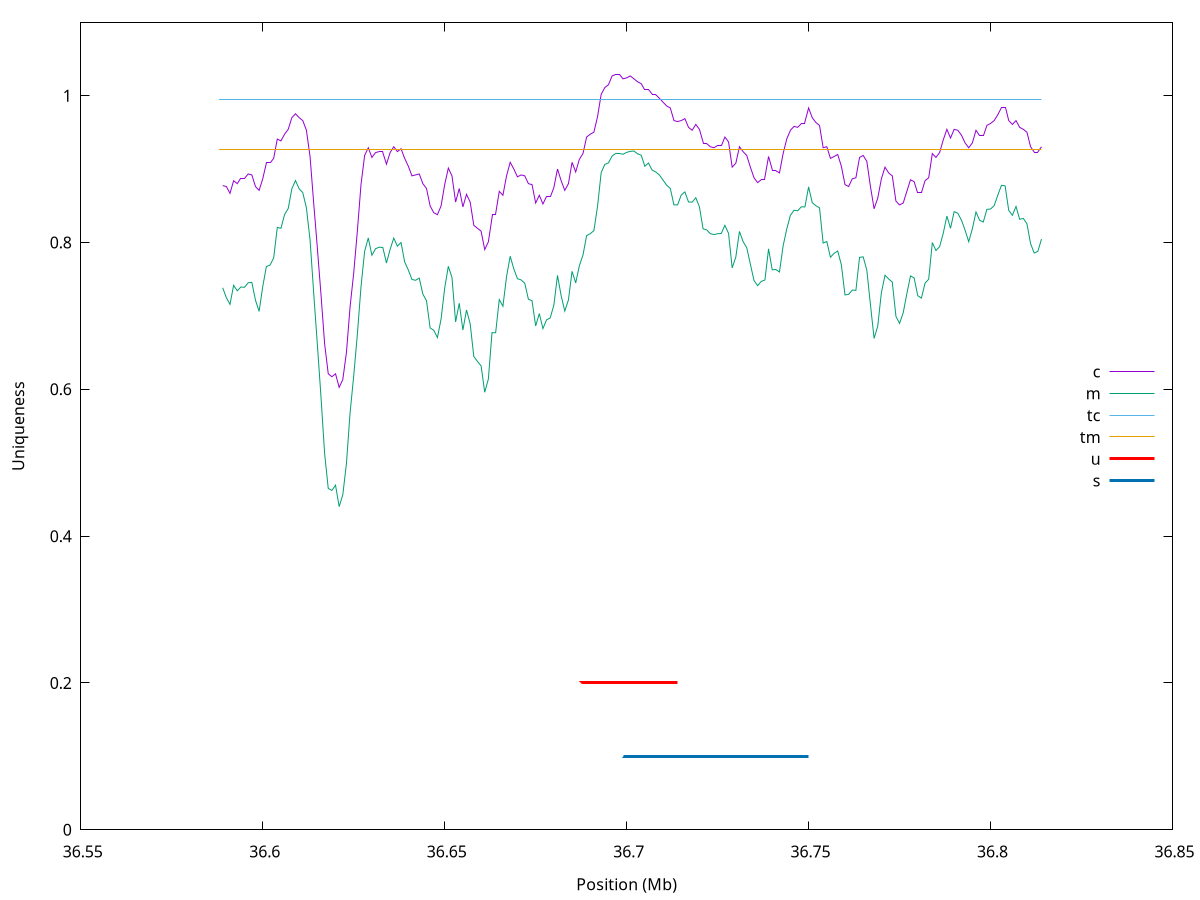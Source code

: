 set terminal postscript eps color size 12cm,7cm
set output "chr21.ps"
set xlabel "Position (Mb)"
set ylabel "Uniqueness"
set key right center
plot[*:*][0:1.1] "-" t "c" w l, "-" t "m" w l, "-" t "tc" w l, "-" t "tm" w l, "-" t "u" w l lw 3 lc "red", "-" t "s" w l lw 3
36.589	0.8776
36.59	0.8763
36.591	0.8670
36.592	0.8842
36.593	0.8802
36.594	0.8868
36.595	0.8868
36.596	0.8934
36.597	0.8921
36.598	0.8763
36.599	0.8710
36.6	0.8868
36.601	0.9093
36.602	0.9093
36.603	0.9146
36.604	0.9410
36.605	0.9384
36.606	0.9476
36.607	0.9542
36.608	0.9701
36.609	0.9754
36.61	0.9701
36.611	0.9661
36.612	0.9529
36.613	0.9172
36.614	0.8538
36.615	0.7930
36.616	0.7296
36.617	0.6622
36.618	0.6212
36.619	0.6172
36.62	0.6212
36.621	0.6027
36.622	0.6133
36.623	0.6503
36.624	0.7124
36.625	0.7586
36.626	0.8155
36.627	0.8789
36.628	0.9186
36.629	0.9291
36.63	0.9159
36.631	0.9225
36.632	0.9238
36.633	0.9238
36.634	0.9067
36.635	0.9225
36.636	0.9305
36.637	0.9238
36.638	0.9278
36.639	0.9146
36.64	0.9040
36.641	0.8908
36.642	0.8921
36.643	0.8934
36.644	0.8802
36.645	0.8736
36.646	0.8498
36.647	0.8406
36.648	0.8379
36.649	0.8498
36.65	0.8789
36.651	0.9014
36.652	0.8908
36.653	0.8551
36.654	0.8736
36.655	0.8485
36.656	0.8657
36.657	0.8551
36.658	0.8234
36.659	0.8194
36.66	0.8155
36.661	0.7904
36.662	0.8009
36.663	0.8379
36.664	0.8379
36.665	0.8697
36.666	0.8644
36.667	0.8908
36.668	0.9093
36.669	0.9001
36.67	0.8895
36.671	0.8921
36.672	0.8908
36.673	0.8802
36.674	0.8789
36.675	0.8538
36.676	0.8644
36.677	0.8525
36.678	0.8630
36.679	0.8630
36.68	0.8749
36.681	0.9001
36.682	0.8842
36.683	0.8710
36.684	0.8802
36.685	0.9093
36.686	0.8961
36.687	0.9133
36.688	0.9212
36.689	0.9437
36.69	0.9476
36.691	0.9503
36.692	0.9714
36.693	1.0018
36.694	1.0111
36.695	1.0150
36.696	1.0269
36.697	1.0283
36.698	1.0283
36.699	1.0230
36.7	1.0243
36.701	1.0269
36.702	1.0230
36.703	1.0190
36.704	1.0164
36.705	1.0084
36.706	1.0084
36.707	1.0018
36.708	1.0018
36.709	0.9965
36.71	0.9912
36.711	0.9860
36.712	0.9833
36.713	0.9661
36.714	0.9648
36.715	0.9661
36.716	0.9688
36.717	0.9569
36.718	0.9529
36.719	0.9609
36.72	0.9542
36.721	0.9344
36.722	0.9344
36.723	0.9305
36.724	0.9291
36.725	0.9318
36.726	0.9318
36.727	0.9437
36.728	0.9371
36.729	0.9027
36.73	0.9080
36.731	0.9305
36.732	0.9238
36.733	0.9186
36.734	0.9027
36.735	0.8882
36.736	0.8816
36.737	0.8855
36.738	0.8855
36.739	0.9172
36.74	0.8987
36.741	0.8987
36.742	0.8948
36.743	0.9212
36.744	0.9410
36.745	0.9529
36.746	0.9582
36.747	0.9569
36.748	0.9622
36.749	0.9622
36.75	0.9833
36.751	0.9701
36.752	0.9635
36.753	0.9595
36.754	0.9291
36.755	0.9305
36.756	0.9146
36.757	0.9172
36.758	0.9199
36.759	0.9040
36.76	0.8789
36.761	0.8763
36.762	0.8868
36.763	0.8882
36.764	0.9159
36.765	0.9186
36.766	0.9106
36.767	0.8763
36.768	0.8459
36.769	0.8604
36.77	0.8868
36.771	0.9027
36.772	0.8948
36.773	0.8908
36.774	0.8564
36.775	0.8512
36.776	0.8538
36.777	0.8697
36.778	0.8855
36.779	0.8829
36.78	0.8683
36.781	0.8683
36.782	0.8842
36.783	0.8882
36.784	0.9212
36.785	0.9159
36.786	0.9225
36.787	0.9397
36.788	0.9542
36.789	0.9423
36.79	0.9542
36.791	0.9529
36.792	0.9463
36.793	0.9357
36.794	0.9291
36.795	0.9357
36.796	0.9529
36.797	0.9463
36.798	0.9463
36.799	0.9595
36.8	0.9622
36.801	0.9661
36.802	0.9741
36.803	0.9833
36.804	0.9833
36.805	0.9661
36.806	0.9609
36.807	0.9661
36.808	0.9569
36.809	0.9542
36.81	0.9503
36.811	0.9305
36.812	0.9225
36.813	0.9225
36.814	0.9305
e
36.589	0.738289
36.59	0.724833
36.591	0.715732
36.592	0.741701
36.593	0.734192
36.594	0.739409
36.595	0.739061
36.596	0.745136
36.597	0.745722
36.598	0.721491
36.599	0.706225
36.6	0.739936
36.601	0.767371
36.602	0.769155
36.603	0.778922
36.604	0.820622
36.605	0.819348
36.606	0.838109
36.607	0.846383
36.608	0.873224
36.609	0.884447
36.61	0.873223
36.611	0.868011
36.612	0.847056
36.613	0.80368
36.614	0.7315
36.615	0.661494
36.616	0.590108
36.617	0.512759
36.618	0.464959
36.619	0.462293
36.62	0.469421
36.621	0.440241
36.622	0.456343
36.623	0.498942
36.624	0.567992
36.625	0.618291
36.626	0.674911
36.627	0.739583
36.628	0.7881
36.629	0.806242
36.63	0.782644
36.631	0.79157
36.632	0.793619
36.633	0.793303
36.634	0.772053
36.635	0.790697
36.636	0.806028
36.637	0.795045
36.638	0.800006
36.639	0.773506
36.64	0.762628
36.641	0.749676
36.642	0.748541
36.643	0.751551
36.644	0.729722
36.645	0.720739
36.646	0.683593
36.647	0.680339
36.648	0.670507
36.649	0.695621
36.65	0.737994
36.651	0.767626
36.652	0.752327
36.653	0.691797
36.654	0.717258
36.655	0.680731
36.656	0.708111
36.657	0.689245
36.658	0.644786
36.659	0.637978
36.66	0.632008
36.661	0.595989
36.662	0.613973
36.663	0.677245
36.664	0.67706
36.665	0.722306
36.666	0.713172
36.667	0.753516
36.668	0.78139
36.669	0.763849
36.67	0.750729
36.671	0.749083
36.672	0.744513
36.673	0.72279
36.674	0.720669
36.675	0.686401
36.676	0.703205
36.677	0.682767
36.678	0.694627
36.679	0.697306
36.68	0.71478
36.681	0.755206
36.682	0.727573
36.683	0.706609
36.684	0.721774
36.685	0.76073
36.686	0.744954
36.687	0.768239
36.688	0.782912
36.689	0.809406
36.69	0.812084
36.691	0.816186
36.692	0.849179
36.693	0.895176
36.694	0.906484
36.695	0.908382
36.696	0.917778
36.697	0.921338
36.698	0.921292
36.699	0.920223
36.7	0.922771
36.701	0.924213
36.702	0.924638
36.703	0.920841
36.704	0.918956
36.705	0.903841
36.706	0.908282
36.707	0.898607
36.708	0.896113
36.709	0.891943
36.71	0.885068
36.711	0.878021
36.712	0.873666
36.713	0.85125
36.714	0.851214
36.715	0.864711
36.716	0.868923
36.717	0.855277
36.718	0.854977
36.719	0.860976
36.72	0.848604
36.721	0.818705
36.722	0.817187
36.723	0.812009
36.724	0.81085
36.725	0.811978
36.726	0.812307
36.727	0.82343
36.728	0.812482
36.729	0.765421
36.73	0.78024
36.731	0.815148
36.732	0.801245
36.733	0.792932
36.734	0.770402
36.735	0.748198
36.736	0.741197
36.737	0.747094
36.738	0.748933
36.739	0.791416
36.74	0.76286
36.741	0.763202
36.742	0.759833
36.743	0.795432
36.744	0.818436
36.745	0.837093
36.746	0.843912
36.747	0.843282
36.748	0.848641
36.749	0.848501
36.75	0.875802
36.751	0.854276
36.752	0.850115
36.753	0.84729
36.754	0.799231
36.755	0.80141
36.756	0.779927
36.757	0.785271
36.758	0.788446
36.759	0.769731
36.76	0.728642
36.761	0.729322
36.762	0.735228
36.763	0.734841
36.764	0.779756
36.765	0.780469
36.766	0.762357
36.767	0.715117
36.768	0.669305
36.769	0.686094
36.77	0.731637
36.771	0.755462
36.772	0.750337
36.773	0.746078
36.774	0.69941
36.775	0.689895
36.776	0.70426
36.777	0.730214
36.778	0.754504
36.779	0.751828
36.78	0.72752
36.781	0.724233
36.782	0.744636
36.783	0.749983
36.784	0.799948
36.785	0.789072
36.786	0.794304
36.787	0.812447
36.788	0.836086
36.789	0.819391
36.79	0.842069
36.791	0.839883
36.792	0.830506
36.793	0.816814
36.794	0.801116
36.795	0.818757
36.796	0.841592
36.797	0.830297
36.798	0.827902
36.799	0.845161
36.8	0.845623
36.801	0.850281
36.802	0.864632
36.803	0.877935
36.804	0.877137
36.805	0.843748
36.806	0.837095
36.807	0.849117
36.808	0.831626
36.809	0.832802
36.81	0.825565
36.811	0.798463
36.812	0.785692
36.813	0.78793
36.814	0.804697
e
36.588001	0.9951
36.814000	0.9951
e
36.588001	0.9273
36.814000	0.9273
e
36.688001	0.2
36.714000	0.2
e
36.699115	0.1
36.749917	0.1

